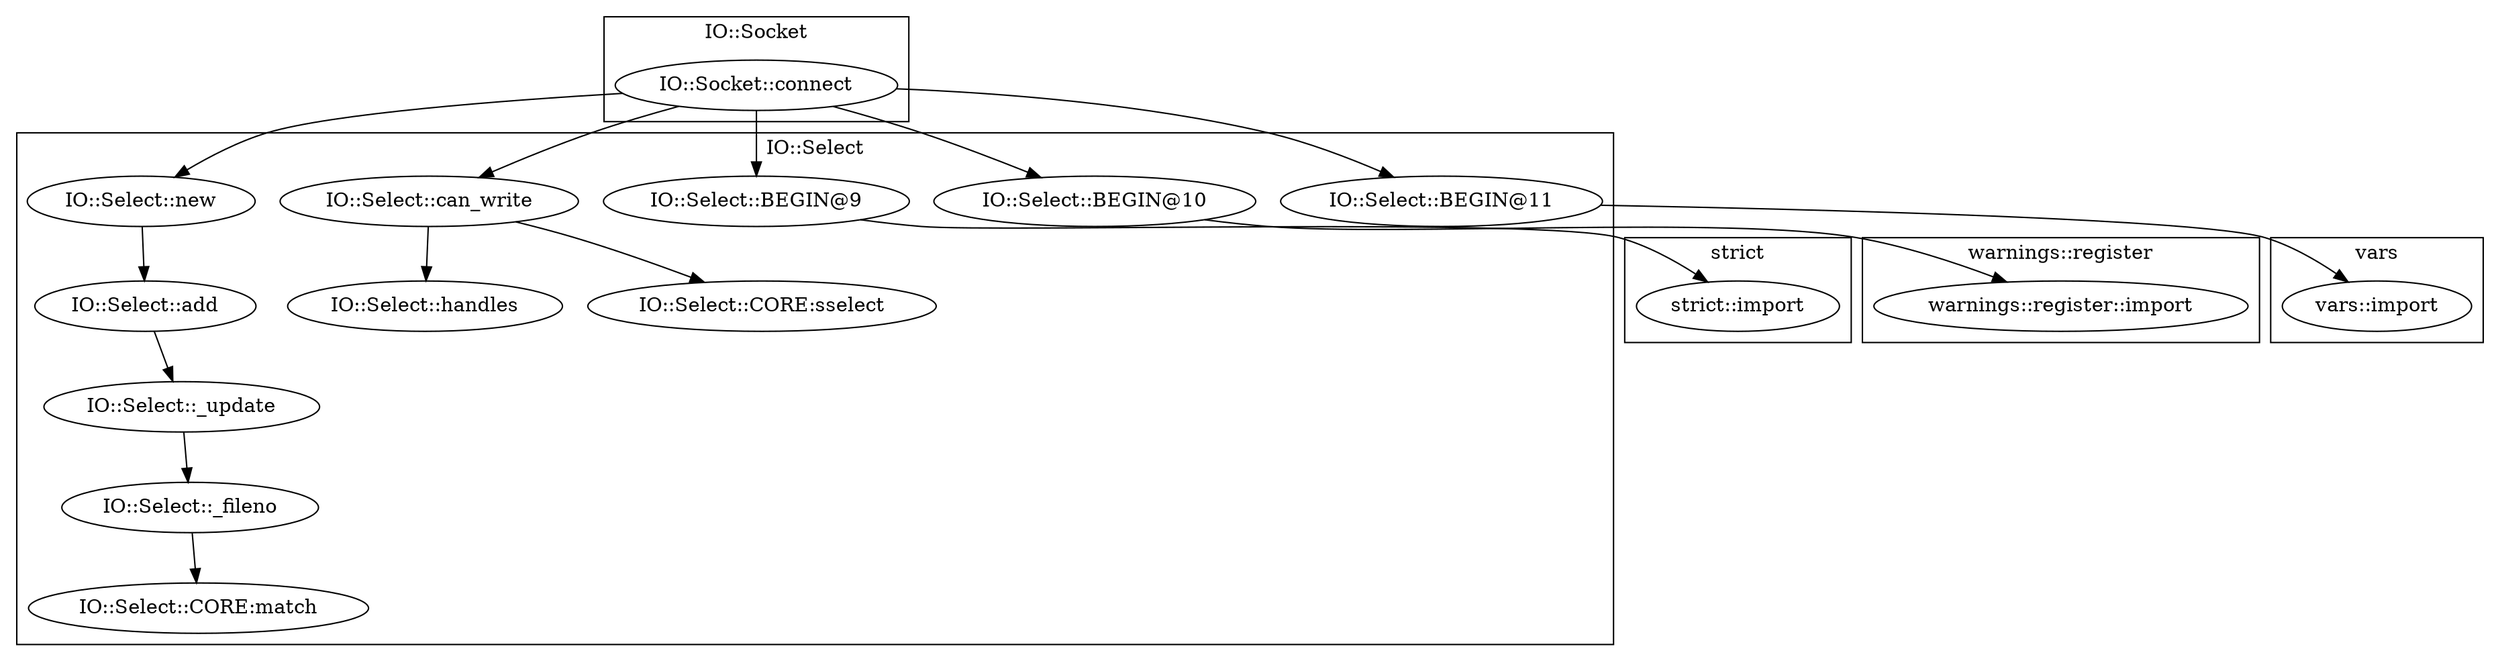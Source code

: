 digraph {
graph [overlap=false]
subgraph cluster_vars {
	label="vars";
	"vars::import";
}
subgraph cluster_warnings_register {
	label="warnings::register";
	"warnings::register::import";
}
subgraph cluster_strict {
	label="strict";
	"strict::import";
}
subgraph cluster_IO_Socket {
	label="IO::Socket";
	"IO::Socket::connect";
}
subgraph cluster_IO_Select {
	label="IO::Select";
	"IO::Select::can_write";
	"IO::Select::BEGIN@9";
	"IO::Select::BEGIN@10";
	"IO::Select::_update";
	"IO::Select::add";
	"IO::Select::_fileno";
	"IO::Select::CORE:sselect";
	"IO::Select::new";
	"IO::Select::CORE:match";
	"IO::Select::BEGIN@11";
	"IO::Select::handles";
}
"IO::Socket::connect" -> "IO::Select::BEGIN@11";
"IO::Socket::connect" -> "IO::Select::new";
"IO::Select::BEGIN@10" -> "warnings::register::import";
"IO::Socket::connect" -> "IO::Select::BEGIN@10";
"IO::Select::add" -> "IO::Select::_update";
"IO::Select::BEGIN@11" -> "vars::import";
"IO::Select::BEGIN@9" -> "strict::import";
"IO::Socket::connect" -> "IO::Select::BEGIN@9";
"IO::Select::can_write" -> "IO::Select::CORE:sselect";
"IO::Select::_update" -> "IO::Select::_fileno";
"IO::Select::can_write" -> "IO::Select::handles";
"IO::Select::new" -> "IO::Select::add";
"IO::Select::_fileno" -> "IO::Select::CORE:match";
"IO::Socket::connect" -> "IO::Select::can_write";
}
